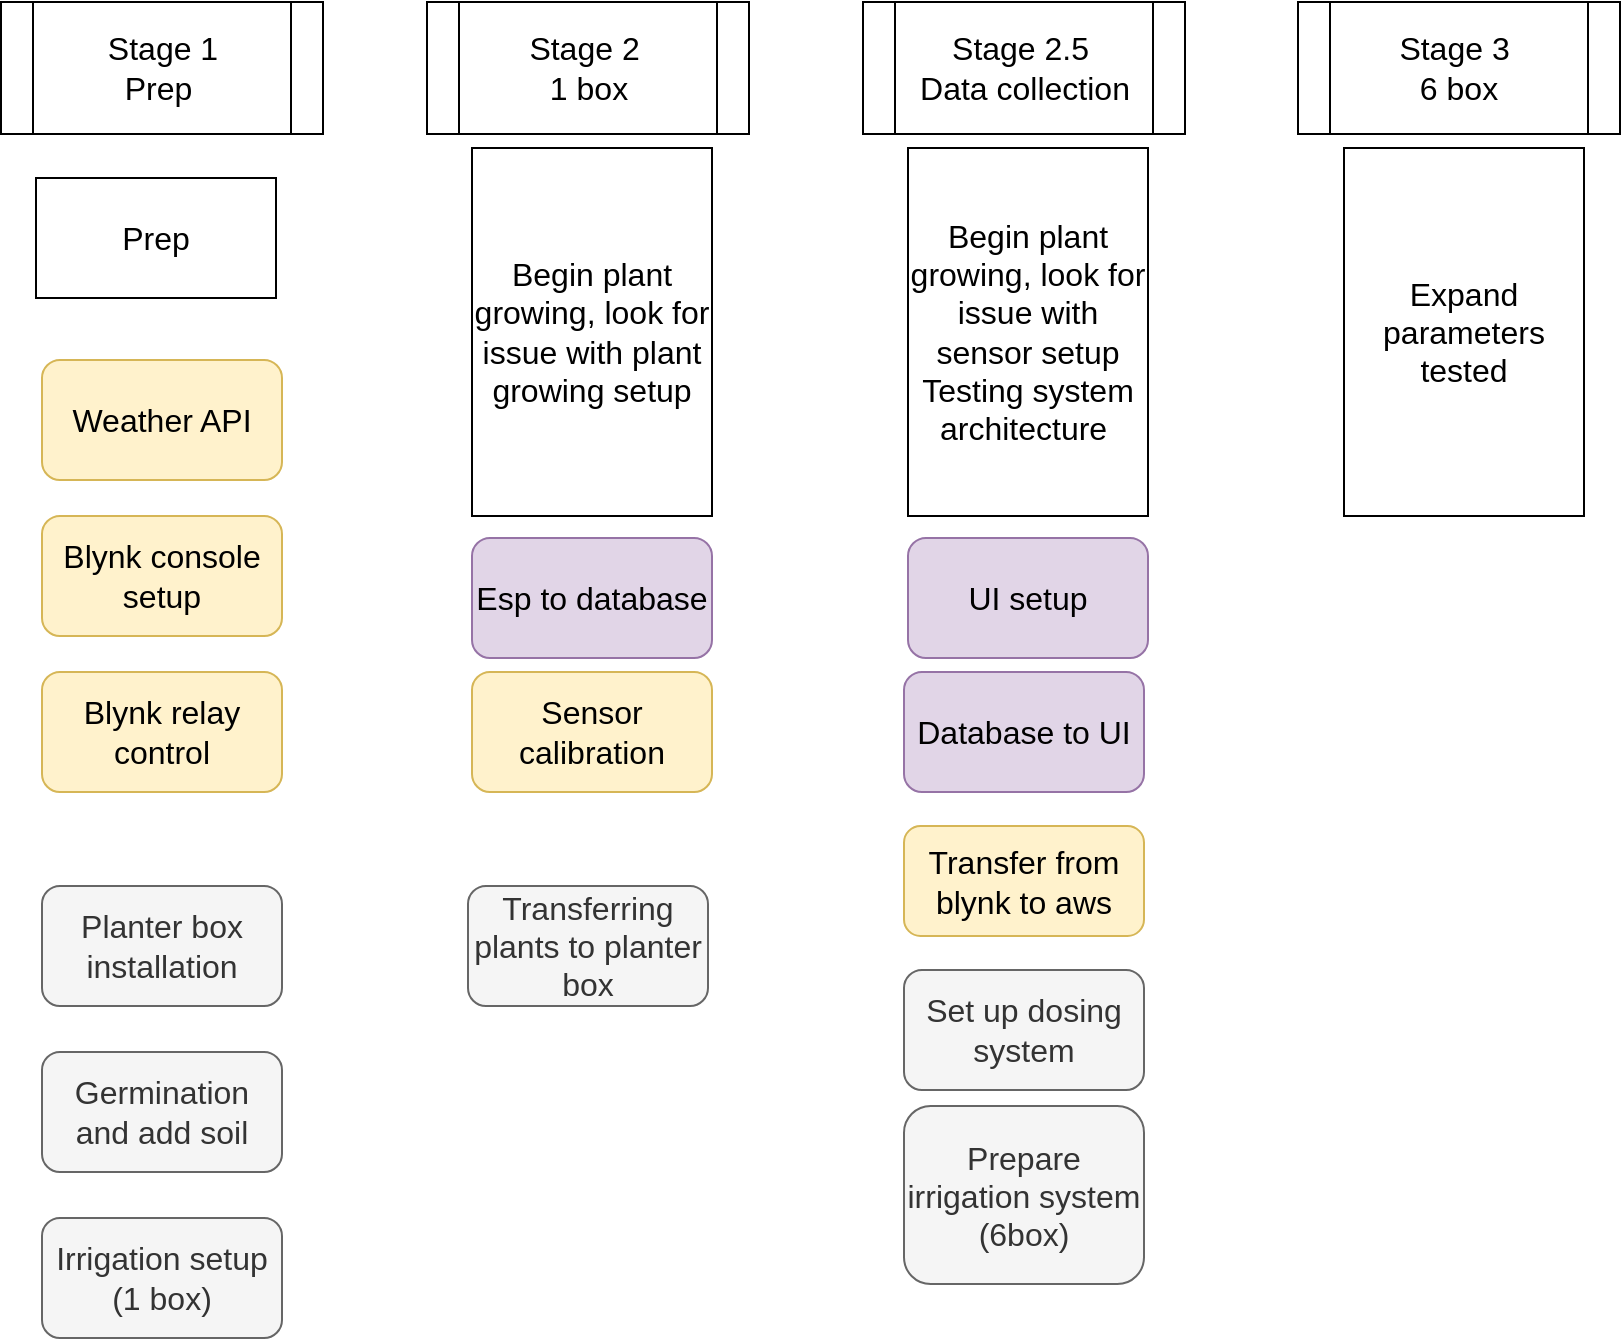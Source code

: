 <mxfile version="21.7.5" type="device" pages="2">
  <diagram name="Rooftop" id="-n5BuSyl8oQ57r7p2RUt">
    <mxGraphModel dx="1834" dy="1644" grid="0" gridSize="10" guides="1" tooltips="1" connect="1" arrows="1" fold="1" page="0" pageScale="1" pageWidth="827" pageHeight="1169" math="0" shadow="0">
      <root>
        <mxCell id="0" />
        <mxCell id="1" parent="0" />
        <mxCell id="XQt3fgiY7ggpqSB3-yhE-14" value="Stage 2.5&amp;nbsp;&lt;br&gt;Data collection" style="shape=process;whiteSpace=wrap;html=1;backgroundOutline=1;fontSize=16;" parent="1" vertex="1">
          <mxGeometry x="323.5" y="-494" width="161" height="66" as="geometry" />
        </mxCell>
        <mxCell id="XQt3fgiY7ggpqSB3-yhE-1" value="Blynk relay control" style="rounded=1;whiteSpace=wrap;html=1;fontSize=16;fillColor=#fff2cc;strokeColor=#d6b656;" parent="1" vertex="1">
          <mxGeometry x="-87" y="-159" width="120" height="60" as="geometry" />
        </mxCell>
        <mxCell id="XQt3fgiY7ggpqSB3-yhE-3" value="Planter box installation" style="rounded=1;whiteSpace=wrap;html=1;fontSize=16;fillColor=#f5f5f5;strokeColor=#666666;fontColor=#333333;" parent="1" vertex="1">
          <mxGeometry x="-87" y="-52" width="120" height="60" as="geometry" />
        </mxCell>
        <mxCell id="XQt3fgiY7ggpqSB3-yhE-4" value="Blynk console setup" style="rounded=1;whiteSpace=wrap;html=1;fontSize=16;fillColor=#fff2cc;strokeColor=#d6b656;" parent="1" vertex="1">
          <mxGeometry x="-87" y="-237" width="120" height="60" as="geometry" />
        </mxCell>
        <mxCell id="XQt3fgiY7ggpqSB3-yhE-5" value="Germination and add soil" style="rounded=1;whiteSpace=wrap;html=1;fontSize=16;fillColor=#f5f5f5;strokeColor=#666666;fontColor=#333333;" parent="1" vertex="1">
          <mxGeometry x="-87" y="31" width="120" height="60" as="geometry" />
        </mxCell>
        <mxCell id="XQt3fgiY7ggpqSB3-yhE-6" value="Transferring plants to planter box" style="rounded=1;whiteSpace=wrap;html=1;fontSize=16;fillColor=#f5f5f5;strokeColor=#666666;fontColor=#333333;" parent="1" vertex="1">
          <mxGeometry x="126" y="-52" width="120" height="60" as="geometry" />
        </mxCell>
        <mxCell id="XQt3fgiY7ggpqSB3-yhE-7" value="Weather API" style="rounded=1;whiteSpace=wrap;html=1;fontSize=16;fillColor=#fff2cc;strokeColor=#d6b656;" parent="1" vertex="1">
          <mxGeometry x="-87" y="-315" width="120" height="60" as="geometry" />
        </mxCell>
        <mxCell id="XQt3fgiY7ggpqSB3-yhE-8" value="Irrigation setup&lt;br&gt;(1 box)" style="rounded=1;whiteSpace=wrap;html=1;fontSize=16;fillColor=#f5f5f5;strokeColor=#666666;fontColor=#333333;" parent="1" vertex="1">
          <mxGeometry x="-87" y="114" width="120" height="60" as="geometry" />
        </mxCell>
        <mxCell id="XQt3fgiY7ggpqSB3-yhE-9" value="Stage 1&lt;br&gt;Prep&amp;nbsp;" style="shape=process;whiteSpace=wrap;html=1;backgroundOutline=1;fontSize=16;" parent="1" vertex="1">
          <mxGeometry x="-107.5" y="-494" width="161" height="66" as="geometry" />
        </mxCell>
        <mxCell id="XQt3fgiY7ggpqSB3-yhE-10" value="Stage 2&amp;nbsp;&lt;br&gt;1 box&lt;br&gt;" style="shape=process;whiteSpace=wrap;html=1;backgroundOutline=1;fontSize=16;" parent="1" vertex="1">
          <mxGeometry x="105.5" y="-494" width="161" height="66" as="geometry" />
        </mxCell>
        <mxCell id="XQt3fgiY7ggpqSB3-yhE-11" value="Prep" style="rounded=0;whiteSpace=wrap;html=1;fontSize=16;" parent="1" vertex="1">
          <mxGeometry x="-90" y="-406" width="120" height="60" as="geometry" />
        </mxCell>
        <mxCell id="XQt3fgiY7ggpqSB3-yhE-12" value="Begin plant growing, look for issue with plant growing setup" style="rounded=0;whiteSpace=wrap;html=1;fontSize=16;" parent="1" vertex="1">
          <mxGeometry x="128" y="-421" width="120" height="184" as="geometry" />
        </mxCell>
        <mxCell id="XQt3fgiY7ggpqSB3-yhE-15" value="Sensor calibration" style="rounded=1;whiteSpace=wrap;html=1;fontSize=16;fillColor=#fff2cc;strokeColor=#d6b656;" parent="1" vertex="1">
          <mxGeometry x="128" y="-159" width="120" height="60" as="geometry" />
        </mxCell>
        <mxCell id="XQt3fgiY7ggpqSB3-yhE-16" value="Esp to database" style="rounded=1;whiteSpace=wrap;html=1;fontSize=16;fillColor=#e1d5e7;strokeColor=#9673a6;" parent="1" vertex="1">
          <mxGeometry x="128" y="-226" width="120" height="60" as="geometry" />
        </mxCell>
        <mxCell id="XQt3fgiY7ggpqSB3-yhE-17" value="Begin plant growing, look for issue with sensor setup&lt;br&gt;Testing system architecture&amp;nbsp;" style="rounded=0;whiteSpace=wrap;html=1;fontSize=16;" parent="1" vertex="1">
          <mxGeometry x="346" y="-421" width="120" height="184" as="geometry" />
        </mxCell>
        <mxCell id="XQt3fgiY7ggpqSB3-yhE-18" value="Database to UI" style="rounded=1;whiteSpace=wrap;html=1;fontSize=16;fillColor=#e1d5e7;strokeColor=#9673a6;" parent="1" vertex="1">
          <mxGeometry x="344" y="-159" width="120" height="60" as="geometry" />
        </mxCell>
        <mxCell id="XQt3fgiY7ggpqSB3-yhE-19" value="UI setup" style="rounded=1;whiteSpace=wrap;html=1;fontSize=16;fillColor=#e1d5e7;strokeColor=#9673a6;" parent="1" vertex="1">
          <mxGeometry x="346" y="-226" width="120" height="60" as="geometry" />
        </mxCell>
        <mxCell id="XQt3fgiY7ggpqSB3-yhE-20" value="Transfer from blynk to aws" style="rounded=1;whiteSpace=wrap;html=1;fontSize=16;fillColor=#fff2cc;strokeColor=#d6b656;" parent="1" vertex="1">
          <mxGeometry x="344" y="-82" width="120" height="55" as="geometry" />
        </mxCell>
        <mxCell id="XQt3fgiY7ggpqSB3-yhE-21" value="Stage 3&amp;nbsp;&lt;br&gt;6 box" style="shape=process;whiteSpace=wrap;html=1;backgroundOutline=1;fontSize=16;" parent="1" vertex="1">
          <mxGeometry x="541" y="-494" width="161" height="66" as="geometry" />
        </mxCell>
        <mxCell id="XQt3fgiY7ggpqSB3-yhE-22" value="Expand parameters tested" style="rounded=0;whiteSpace=wrap;html=1;fontSize=16;" parent="1" vertex="1">
          <mxGeometry x="564" y="-421" width="120" height="184" as="geometry" />
        </mxCell>
        <mxCell id="XQt3fgiY7ggpqSB3-yhE-23" value="Set up dosing system" style="rounded=1;whiteSpace=wrap;html=1;fontSize=16;fillColor=#f5f5f5;strokeColor=#666666;fontColor=#333333;" parent="1" vertex="1">
          <mxGeometry x="344" y="-10" width="120" height="60" as="geometry" />
        </mxCell>
        <mxCell id="XQt3fgiY7ggpqSB3-yhE-24" value="Prepare irrigation system&lt;br&gt;(6box)" style="rounded=1;whiteSpace=wrap;html=1;fontSize=16;fillColor=#f5f5f5;strokeColor=#666666;fontColor=#333333;" parent="1" vertex="1">
          <mxGeometry x="344" y="58" width="120" height="89" as="geometry" />
        </mxCell>
      </root>
    </mxGraphModel>
  </diagram>
  <diagram name="Veera" id="GjNz1zIKiDacd3ubmPmq">
    <mxGraphModel dx="1834" dy="1644" grid="0" gridSize="10" guides="1" tooltips="1" connect="1" arrows="1" fold="1" page="0" pageScale="1" pageWidth="827" pageHeight="1169" math="0" shadow="0">
      <root>
        <mxCell id="Ppjl6E2spC4C0ydrwaz2-0" />
        <mxCell id="Ppjl6E2spC4C0ydrwaz2-1" parent="Ppjl6E2spC4C0ydrwaz2-0" />
        <mxCell id="Ppjl6E2spC4C0ydrwaz2-2" value="Stage 2.5&amp;nbsp;&lt;br&gt;Data collection" style="shape=process;whiteSpace=wrap;html=1;backgroundOutline=1;fontSize=16;" parent="Ppjl6E2spC4C0ydrwaz2-1" vertex="1">
          <mxGeometry x="323.5" y="-494" width="161" height="66" as="geometry" />
        </mxCell>
        <mxCell id="Ppjl6E2spC4C0ydrwaz2-3" value="Blynk relay control" style="rounded=1;whiteSpace=wrap;html=1;fontSize=16;fillColor=#fff2cc;strokeColor=#d6b656;" parent="Ppjl6E2spC4C0ydrwaz2-1" vertex="1">
          <mxGeometry x="-87" y="-159" width="120" height="60" as="geometry" />
        </mxCell>
        <mxCell id="Ppjl6E2spC4C0ydrwaz2-4" value="Planter box installation" style="rounded=1;whiteSpace=wrap;html=1;fontSize=16;fillColor=#f5f5f5;strokeColor=#666666;fontColor=#333333;" parent="Ppjl6E2spC4C0ydrwaz2-1" vertex="1">
          <mxGeometry x="-87" y="-52" width="120" height="60" as="geometry" />
        </mxCell>
        <mxCell id="Ppjl6E2spC4C0ydrwaz2-5" value="Blynk console setup" style="rounded=1;whiteSpace=wrap;html=1;fontSize=16;fillColor=#fff2cc;strokeColor=#d6b656;" parent="Ppjl6E2spC4C0ydrwaz2-1" vertex="1">
          <mxGeometry x="-87" y="-237" width="120" height="60" as="geometry" />
        </mxCell>
        <mxCell id="Ppjl6E2spC4C0ydrwaz2-6" value="Germination and add soil" style="rounded=1;whiteSpace=wrap;html=1;fontSize=16;fillColor=#f5f5f5;strokeColor=#666666;fontColor=#333333;" parent="Ppjl6E2spC4C0ydrwaz2-1" vertex="1">
          <mxGeometry x="-87" y="31" width="120" height="60" as="geometry" />
        </mxCell>
        <mxCell id="Ppjl6E2spC4C0ydrwaz2-7" value="Transferring plants to planter box" style="rounded=1;whiteSpace=wrap;html=1;fontSize=16;fillColor=#f5f5f5;strokeColor=#666666;fontColor=#333333;" parent="Ppjl6E2spC4C0ydrwaz2-1" vertex="1">
          <mxGeometry x="126" y="-52" width="120" height="60" as="geometry" />
        </mxCell>
        <mxCell id="Ppjl6E2spC4C0ydrwaz2-9" value="Irrigation setup&lt;br&gt;(1 box)" style="rounded=1;whiteSpace=wrap;html=1;fontSize=16;fillColor=#f5f5f5;strokeColor=#666666;fontColor=#333333;" parent="Ppjl6E2spC4C0ydrwaz2-1" vertex="1">
          <mxGeometry x="-87" y="114" width="120" height="60" as="geometry" />
        </mxCell>
        <mxCell id="Ppjl6E2spC4C0ydrwaz2-10" value="Stage 1&lt;br&gt;Prep&amp;nbsp;" style="shape=process;whiteSpace=wrap;html=1;backgroundOutline=1;fontSize=16;" parent="Ppjl6E2spC4C0ydrwaz2-1" vertex="1">
          <mxGeometry x="-107.5" y="-494" width="161" height="66" as="geometry" />
        </mxCell>
        <mxCell id="Ppjl6E2spC4C0ydrwaz2-11" value="Stage 2&amp;nbsp;&lt;br&gt;1 box&lt;br&gt;" style="shape=process;whiteSpace=wrap;html=1;backgroundOutline=1;fontSize=16;" parent="Ppjl6E2spC4C0ydrwaz2-1" vertex="1">
          <mxGeometry x="105.5" y="-494" width="161" height="66" as="geometry" />
        </mxCell>
        <mxCell id="Ppjl6E2spC4C0ydrwaz2-12" value="Prep" style="rounded=0;whiteSpace=wrap;html=1;fontSize=16;" parent="Ppjl6E2spC4C0ydrwaz2-1" vertex="1">
          <mxGeometry x="-90" y="-406" width="120" height="60" as="geometry" />
        </mxCell>
        <mxCell id="Ppjl6E2spC4C0ydrwaz2-13" value="Begin plant growing, look for issue with plant growing setup" style="rounded=0;whiteSpace=wrap;html=1;fontSize=16;" parent="Ppjl6E2spC4C0ydrwaz2-1" vertex="1">
          <mxGeometry x="128" y="-421" width="120" height="184" as="geometry" />
        </mxCell>
        <mxCell id="Ppjl6E2spC4C0ydrwaz2-14" value="Sensor calibration" style="rounded=1;whiteSpace=wrap;html=1;fontSize=16;fillColor=#fff2cc;strokeColor=#d6b656;" parent="Ppjl6E2spC4C0ydrwaz2-1" vertex="1">
          <mxGeometry x="128" y="-159" width="120" height="60" as="geometry" />
        </mxCell>
        <mxCell id="Ppjl6E2spC4C0ydrwaz2-15" value="Esp to database" style="rounded=1;whiteSpace=wrap;html=1;fontSize=16;fillColor=#e1d5e7;strokeColor=#9673a6;" parent="Ppjl6E2spC4C0ydrwaz2-1" vertex="1">
          <mxGeometry x="128" y="-226" width="120" height="60" as="geometry" />
        </mxCell>
        <mxCell id="Ppjl6E2spC4C0ydrwaz2-16" value="Begin plant growing, look for issue with sensor setup&lt;br&gt;Testing system architecture&amp;nbsp;" style="rounded=0;whiteSpace=wrap;html=1;fontSize=16;" parent="Ppjl6E2spC4C0ydrwaz2-1" vertex="1">
          <mxGeometry x="346" y="-421" width="120" height="184" as="geometry" />
        </mxCell>
        <mxCell id="Ppjl6E2spC4C0ydrwaz2-17" value="Database to UI" style="rounded=1;whiteSpace=wrap;html=1;fontSize=16;fillColor=#e1d5e7;strokeColor=#9673a6;" parent="Ppjl6E2spC4C0ydrwaz2-1" vertex="1">
          <mxGeometry x="344" y="-159" width="120" height="60" as="geometry" />
        </mxCell>
        <mxCell id="Ppjl6E2spC4C0ydrwaz2-18" value="UI setup" style="rounded=1;whiteSpace=wrap;html=1;fontSize=16;fillColor=#e1d5e7;strokeColor=#9673a6;" parent="Ppjl6E2spC4C0ydrwaz2-1" vertex="1">
          <mxGeometry x="346" y="-226" width="120" height="60" as="geometry" />
        </mxCell>
        <mxCell id="Ppjl6E2spC4C0ydrwaz2-19" value="Transfer from blynk to aws" style="rounded=1;whiteSpace=wrap;html=1;fontSize=16;fillColor=#fff2cc;strokeColor=#d6b656;" parent="Ppjl6E2spC4C0ydrwaz2-1" vertex="1">
          <mxGeometry x="344" y="-82" width="120" height="55" as="geometry" />
        </mxCell>
        <mxCell id="Ppjl6E2spC4C0ydrwaz2-20" value="Stage 3&amp;nbsp;&lt;br&gt;6 box" style="shape=process;whiteSpace=wrap;html=1;backgroundOutline=1;fontSize=16;" parent="Ppjl6E2spC4C0ydrwaz2-1" vertex="1">
          <mxGeometry x="541" y="-494" width="161" height="66" as="geometry" />
        </mxCell>
        <mxCell id="Ppjl6E2spC4C0ydrwaz2-21" value="Expand parameters tested" style="rounded=0;whiteSpace=wrap;html=1;fontSize=16;" parent="Ppjl6E2spC4C0ydrwaz2-1" vertex="1">
          <mxGeometry x="564" y="-421" width="120" height="184" as="geometry" />
        </mxCell>
        <mxCell id="Ppjl6E2spC4C0ydrwaz2-22" value="Set up dosing system" style="rounded=1;whiteSpace=wrap;html=1;fontSize=16;fillColor=#f5f5f5;strokeColor=#666666;fontColor=#333333;" parent="Ppjl6E2spC4C0ydrwaz2-1" vertex="1">
          <mxGeometry x="344" y="-10" width="120" height="60" as="geometry" />
        </mxCell>
        <mxCell id="Ppjl6E2spC4C0ydrwaz2-23" value="Prepare irrigation system&lt;br&gt;(6box)" style="rounded=1;whiteSpace=wrap;html=1;fontSize=16;fillColor=#f5f5f5;strokeColor=#666666;fontColor=#333333;" parent="Ppjl6E2spC4C0ydrwaz2-1" vertex="1">
          <mxGeometry x="344" y="58" width="120" height="89" as="geometry" />
        </mxCell>
      </root>
    </mxGraphModel>
  </diagram>
</mxfile>
